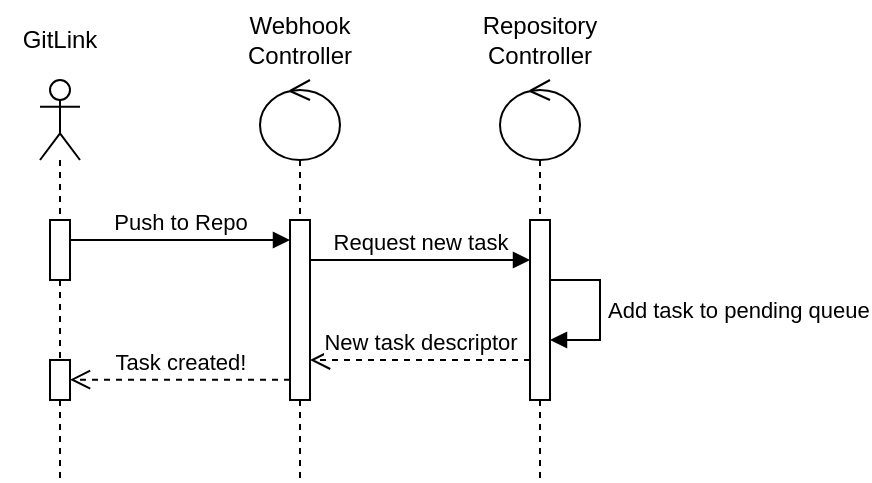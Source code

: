 <mxfile version="24.1.0" type="device" pages="2">
  <diagram name="Webhook" id="Xmom0aQUCWAJ9cqpgr0D">
    <mxGraphModel dx="743" dy="497" grid="1" gridSize="10" guides="1" tooltips="1" connect="1" arrows="1" fold="1" page="1" pageScale="1" pageWidth="1169" pageHeight="827" math="0" shadow="0">
      <root>
        <mxCell id="0" />
        <mxCell id="1" parent="0" />
        <mxCell id="cBbnotDOm9VThtohgtns-4" value="" style="shape=umlLifeline;perimeter=lifelinePerimeter;whiteSpace=wrap;html=1;container=1;dropTarget=0;collapsible=0;recursiveResize=0;outlineConnect=0;portConstraint=eastwest;newEdgeStyle={&quot;curved&quot;:0,&quot;rounded&quot;:0};participant=umlActor;" parent="1" vertex="1">
          <mxGeometry x="130" y="40" width="20" height="200" as="geometry" />
        </mxCell>
        <mxCell id="cBbnotDOm9VThtohgtns-12" value="" style="html=1;points=[[0,0,0,0,5],[0,1,0,0,-5],[1,0,0,0,5],[1,1,0,0,-5]];perimeter=orthogonalPerimeter;outlineConnect=0;targetShapes=umlLifeline;portConstraint=eastwest;newEdgeStyle={&quot;curved&quot;:0,&quot;rounded&quot;:0};" parent="cBbnotDOm9VThtohgtns-4" vertex="1">
          <mxGeometry x="5" y="70" width="10" height="30" as="geometry" />
        </mxCell>
        <mxCell id="cBbnotDOm9VThtohgtns-25" value="" style="html=1;points=[[0,0,0,0,5],[0,1,0,0,-5],[1,0,0,0,5],[1,1,0,0,-5]];perimeter=orthogonalPerimeter;outlineConnect=0;targetShapes=umlLifeline;portConstraint=eastwest;newEdgeStyle={&quot;curved&quot;:0,&quot;rounded&quot;:0};" parent="cBbnotDOm9VThtohgtns-4" vertex="1">
          <mxGeometry x="5" y="140" width="10" height="20" as="geometry" />
        </mxCell>
        <mxCell id="cBbnotDOm9VThtohgtns-5" value="GitLink" style="text;html=1;align=center;verticalAlign=middle;whiteSpace=wrap;rounded=0;" parent="1" vertex="1">
          <mxGeometry x="110" width="60" height="40" as="geometry" />
        </mxCell>
        <mxCell id="cBbnotDOm9VThtohgtns-7" value="" style="shape=umlLifeline;perimeter=lifelinePerimeter;whiteSpace=wrap;html=1;container=1;dropTarget=0;collapsible=0;recursiveResize=0;outlineConnect=0;portConstraint=eastwest;newEdgeStyle={&quot;curved&quot;:0,&quot;rounded&quot;:0};participant=umlControl;" parent="1" vertex="1">
          <mxGeometry x="240" y="40" width="40" height="200" as="geometry" />
        </mxCell>
        <mxCell id="cBbnotDOm9VThtohgtns-13" value="" style="html=1;points=[[0,0,0,0,5],[0,1,0,0,-5],[1,0,0,0,5],[1,1,0,0,-5]];perimeter=orthogonalPerimeter;outlineConnect=0;targetShapes=umlLifeline;portConstraint=eastwest;newEdgeStyle={&quot;curved&quot;:0,&quot;rounded&quot;:0};" parent="cBbnotDOm9VThtohgtns-7" vertex="1">
          <mxGeometry x="15" y="70" width="10" height="90" as="geometry" />
        </mxCell>
        <mxCell id="cBbnotDOm9VThtohgtns-8" value="Webhook Controller" style="text;html=1;align=center;verticalAlign=middle;whiteSpace=wrap;rounded=0;" parent="1" vertex="1">
          <mxGeometry x="230" width="60" height="40" as="geometry" />
        </mxCell>
        <mxCell id="cBbnotDOm9VThtohgtns-15" value="Push to Repo" style="html=1;verticalAlign=bottom;endArrow=block;curved=0;rounded=0;" parent="1" source="cBbnotDOm9VThtohgtns-12" target="cBbnotDOm9VThtohgtns-13" edge="1">
          <mxGeometry width="80" relative="1" as="geometry">
            <mxPoint x="230" y="120" as="sourcePoint" />
            <mxPoint x="250" y="120" as="targetPoint" />
            <Array as="points">
              <mxPoint x="210" y="120" />
            </Array>
          </mxGeometry>
        </mxCell>
        <mxCell id="cBbnotDOm9VThtohgtns-20" value="" style="shape=umlLifeline;perimeter=lifelinePerimeter;whiteSpace=wrap;html=1;container=1;dropTarget=0;collapsible=0;recursiveResize=0;outlineConnect=0;portConstraint=eastwest;newEdgeStyle={&quot;curved&quot;:0,&quot;rounded&quot;:0};participant=umlControl;" parent="1" vertex="1">
          <mxGeometry x="360" y="40" width="40" height="200" as="geometry" />
        </mxCell>
        <mxCell id="cBbnotDOm9VThtohgtns-22" value="" style="html=1;points=[[0,0,0,0,5],[0,1,0,0,-5],[1,0,0,0,5],[1,1,0,0,-5]];perimeter=orthogonalPerimeter;outlineConnect=0;targetShapes=umlLifeline;portConstraint=eastwest;newEdgeStyle={&quot;curved&quot;:0,&quot;rounded&quot;:0};" parent="cBbnotDOm9VThtohgtns-20" vertex="1">
          <mxGeometry x="15" y="70" width="10" height="90" as="geometry" />
        </mxCell>
        <mxCell id="cBbnotDOm9VThtohgtns-28" value="Add task to pending queue" style="html=1;align=left;spacingLeft=2;endArrow=block;rounded=0;edgeStyle=orthogonalEdgeStyle;curved=0;rounded=0;" parent="cBbnotDOm9VThtohgtns-20" source="cBbnotDOm9VThtohgtns-22" target="cBbnotDOm9VThtohgtns-22" edge="1">
          <mxGeometry relative="1" as="geometry">
            <mxPoint x="30" y="140" as="sourcePoint" />
            <Array as="points">
              <mxPoint x="50" y="100" />
              <mxPoint x="50" y="130" />
            </Array>
            <mxPoint x="25.0" y="170.034" as="targetPoint" />
          </mxGeometry>
        </mxCell>
        <mxCell id="cBbnotDOm9VThtohgtns-21" value="Repository Controller" style="text;html=1;align=center;verticalAlign=middle;whiteSpace=wrap;rounded=0;" parent="1" vertex="1">
          <mxGeometry x="350" width="60" height="40" as="geometry" />
        </mxCell>
        <mxCell id="cBbnotDOm9VThtohgtns-23" value="Request new task" style="html=1;verticalAlign=bottom;endArrow=block;curved=0;rounded=0;" parent="1" source="cBbnotDOm9VThtohgtns-13" target="cBbnotDOm9VThtohgtns-22" edge="1">
          <mxGeometry x="0.004" width="80" relative="1" as="geometry">
            <mxPoint x="270" y="130" as="sourcePoint" />
            <mxPoint x="350" y="130" as="targetPoint" />
            <Array as="points">
              <mxPoint x="350" y="130" />
            </Array>
            <mxPoint as="offset" />
          </mxGeometry>
        </mxCell>
        <mxCell id="cBbnotDOm9VThtohgtns-24" value="New task descriptor" style="html=1;verticalAlign=bottom;endArrow=open;dashed=1;endSize=8;curved=0;rounded=0;" parent="1" edge="1">
          <mxGeometry relative="1" as="geometry">
            <mxPoint x="375" y="180" as="sourcePoint" />
            <mxPoint x="265" y="180" as="targetPoint" />
          </mxGeometry>
        </mxCell>
        <mxCell id="cBbnotDOm9VThtohgtns-26" value="Task created!" style="html=1;verticalAlign=bottom;endArrow=open;dashed=1;endSize=8;curved=0;rounded=0;" parent="1" edge="1">
          <mxGeometry relative="1" as="geometry">
            <mxPoint x="255" y="189.86" as="sourcePoint" />
            <mxPoint x="145" y="189.86" as="targetPoint" />
            <Array as="points">
              <mxPoint x="200" y="189.86" />
            </Array>
          </mxGeometry>
        </mxCell>
      </root>
    </mxGraphModel>
  </diagram>
  <diagram id="nnq14rGsuu7l0X4-YH5n" name="Page-2">
    <mxGraphModel dx="425" dy="284" grid="1" gridSize="10" guides="1" tooltips="1" connect="1" arrows="1" fold="1" page="1" pageScale="1" pageWidth="1169" pageHeight="827" math="0" shadow="0">
      <root>
        <mxCell id="0" />
        <mxCell id="1" parent="0" />
        <mxCell id="Qbc8HWABGpsiqOuwfYrg-4" value="" style="edgeStyle=orthogonalEdgeStyle;rounded=0;orthogonalLoop=1;jettySize=auto;html=1;" edge="1" parent="1" source="bFkOc8JnUyofKlXcG-lH-2" target="Qbc8HWABGpsiqOuwfYrg-1">
          <mxGeometry relative="1" as="geometry" />
        </mxCell>
        <mxCell id="bFkOc8JnUyofKlXcG-lH-2" value="Clone repository" style="rounded=1;whiteSpace=wrap;html=1;" vertex="1" parent="1">
          <mxGeometry x="240" y="120" width="120" height="40" as="geometry" />
        </mxCell>
        <mxCell id="Qbc8HWABGpsiqOuwfYrg-5" value="" style="edgeStyle=orthogonalEdgeStyle;rounded=0;orthogonalLoop=1;jettySize=auto;html=1;" edge="1" parent="1" source="Qbc8HWABGpsiqOuwfYrg-1" target="Qbc8HWABGpsiqOuwfYrg-3">
          <mxGeometry relative="1" as="geometry" />
        </mxCell>
        <mxCell id="Qbc8HWABGpsiqOuwfYrg-1" value="Load configuration" style="rounded=1;whiteSpace=wrap;html=1;" vertex="1" parent="1">
          <mxGeometry x="240" y="200" width="120" height="40" as="geometry" />
        </mxCell>
        <mxCell id="Qbc8HWABGpsiqOuwfYrg-14" value="" style="edgeStyle=orthogonalEdgeStyle;rounded=0;orthogonalLoop=1;jettySize=auto;html=1;" edge="1" parent="1" source="Qbc8HWABGpsiqOuwfYrg-2" target="Qbc8HWABGpsiqOuwfYrg-6">
          <mxGeometry relative="1" as="geometry" />
        </mxCell>
        <mxCell id="Qbc8HWABGpsiqOuwfYrg-2" value="Notify user" style="rounded=1;whiteSpace=wrap;html=1;" vertex="1" parent="1">
          <mxGeometry x="440" y="280" width="120" height="40" as="geometry" />
        </mxCell>
        <mxCell id="Qbc8HWABGpsiqOuwfYrg-9" value="" style="edgeStyle=orthogonalEdgeStyle;rounded=0;orthogonalLoop=1;jettySize=auto;html=1;" edge="1" parent="1" source="Qbc8HWABGpsiqOuwfYrg-3" target="Qbc8HWABGpsiqOuwfYrg-8">
          <mxGeometry relative="1" as="geometry" />
        </mxCell>
        <mxCell id="Qbc8HWABGpsiqOuwfYrg-13" value="N" style="edgeStyle=orthogonalEdgeStyle;rounded=0;orthogonalLoop=1;jettySize=auto;html=1;" edge="1" parent="1" source="Qbc8HWABGpsiqOuwfYrg-3" target="Qbc8HWABGpsiqOuwfYrg-2">
          <mxGeometry relative="1" as="geometry">
            <Array as="points">
              <mxPoint x="410" y="300" />
              <mxPoint x="410" y="300" />
            </Array>
          </mxGeometry>
        </mxCell>
        <mxCell id="Qbc8HWABGpsiqOuwfYrg-3" value="Has Configuration?" style="rhombus;whiteSpace=wrap;html=1;" vertex="1" parent="1">
          <mxGeometry x="200" y="280" width="200" height="40" as="geometry" />
        </mxCell>
        <mxCell id="Qbc8HWABGpsiqOuwfYrg-6" value="Exit" style="rounded=1;whiteSpace=wrap;html=1;arcSize=50;" vertex="1" parent="1">
          <mxGeometry x="440" y="360" width="120" height="40" as="geometry" />
        </mxCell>
        <mxCell id="Qbc8HWABGpsiqOuwfYrg-12" value="N" style="edgeStyle=orthogonalEdgeStyle;rounded=0;orthogonalLoop=1;jettySize=auto;html=1;" edge="1" parent="1" source="Qbc8HWABGpsiqOuwfYrg-8" target="Qbc8HWABGpsiqOuwfYrg-11">
          <mxGeometry relative="1" as="geometry" />
        </mxCell>
        <mxCell id="Qbc8HWABGpsiqOuwfYrg-16" style="edgeStyle=orthogonalEdgeStyle;rounded=0;orthogonalLoop=1;jettySize=auto;html=1;" edge="1" parent="1" source="Qbc8HWABGpsiqOuwfYrg-8" target="Qbc8HWABGpsiqOuwfYrg-17">
          <mxGeometry relative="1" as="geometry">
            <mxPoint x="300.0" y="440" as="targetPoint" />
          </mxGeometry>
        </mxCell>
        <mxCell id="Qbc8HWABGpsiqOuwfYrg-8" value="Is desired branch?" style="rhombus;whiteSpace=wrap;html=1;" vertex="1" parent="1">
          <mxGeometry x="200" y="360" width="200" height="40" as="geometry" />
        </mxCell>
        <mxCell id="Qbc8HWABGpsiqOuwfYrg-11" value="Quit Silently" style="rounded=1;whiteSpace=wrap;html=1;arcSize=50;" vertex="1" parent="1">
          <mxGeometry x="40" y="360" width="120" height="40" as="geometry" />
        </mxCell>
        <mxCell id="Qbc8HWABGpsiqOuwfYrg-21" value="" style="edgeStyle=orthogonalEdgeStyle;rounded=0;orthogonalLoop=1;jettySize=auto;html=1;" edge="1" parent="1" source="Qbc8HWABGpsiqOuwfYrg-17" target="Qbc8HWABGpsiqOuwfYrg-18">
          <mxGeometry relative="1" as="geometry" />
        </mxCell>
        <mxCell id="Qbc8HWABGpsiqOuwfYrg-17" value="Checkout branch" style="rounded=1;whiteSpace=wrap;html=1;" vertex="1" parent="1">
          <mxGeometry x="240" y="440" width="120" height="40" as="geometry" />
        </mxCell>
        <mxCell id="Qbc8HWABGpsiqOuwfYrg-20" value="" style="edgeStyle=orthogonalEdgeStyle;rounded=0;orthogonalLoop=1;jettySize=auto;html=1;" edge="1" parent="1" source="Qbc8HWABGpsiqOuwfYrg-18" target="Qbc8HWABGpsiqOuwfYrg-19">
          <mxGeometry relative="1" as="geometry" />
        </mxCell>
        <mxCell id="Qbc8HWABGpsiqOuwfYrg-18" value="Build Graph" style="rounded=1;whiteSpace=wrap;html=1;" vertex="1" parent="1">
          <mxGeometry x="240" y="520" width="120" height="40" as="geometry" />
        </mxCell>
        <mxCell id="Qbc8HWABGpsiqOuwfYrg-26" value="" style="edgeStyle=orthogonalEdgeStyle;rounded=0;orthogonalLoop=1;jettySize=auto;html=1;" edge="1" parent="1" source="Qbc8HWABGpsiqOuwfYrg-19" target="Qbc8HWABGpsiqOuwfYrg-25">
          <mxGeometry relative="1" as="geometry" />
        </mxCell>
        <mxCell id="Qbc8HWABGpsiqOuwfYrg-19" value="Scan Bugs" style="rounded=1;whiteSpace=wrap;html=1;" vertex="1" parent="1">
          <mxGeometry x="240" y="600" width="120" height="40" as="geometry" />
        </mxCell>
        <mxCell id="Qbc8HWABGpsiqOuwfYrg-24" value="" style="edgeStyle=orthogonalEdgeStyle;rounded=0;orthogonalLoop=1;jettySize=auto;html=1;" edge="1" parent="1" source="Qbc8HWABGpsiqOuwfYrg-23" target="bFkOc8JnUyofKlXcG-lH-2">
          <mxGeometry relative="1" as="geometry" />
        </mxCell>
        <mxCell id="Qbc8HWABGpsiqOuwfYrg-23" value="Initialize Folder" style="rounded=1;whiteSpace=wrap;html=1;" vertex="1" parent="1">
          <mxGeometry x="240" y="40" width="120" height="40" as="geometry" />
        </mxCell>
        <mxCell id="Qbc8HWABGpsiqOuwfYrg-33" value="" style="edgeStyle=orthogonalEdgeStyle;rounded=0;orthogonalLoop=1;jettySize=auto;html=1;" edge="1" parent="1" source="Qbc8HWABGpsiqOuwfYrg-25" target="Qbc8HWABGpsiqOuwfYrg-31">
          <mxGeometry relative="1" as="geometry" />
        </mxCell>
        <mxCell id="Qbc8HWABGpsiqOuwfYrg-25" value="Generate Report" style="rounded=1;whiteSpace=wrap;html=1;" vertex="1" parent="1">
          <mxGeometry x="240" y="680" width="120" height="40" as="geometry" />
        </mxCell>
        <mxCell id="Qbc8HWABGpsiqOuwfYrg-29" value="Exception" style="edgeStyle=orthogonalEdgeStyle;rounded=0;orthogonalLoop=1;jettySize=auto;html=1;" edge="1" parent="1" source="Qbc8HWABGpsiqOuwfYrg-27" target="Qbc8HWABGpsiqOuwfYrg-28">
          <mxGeometry relative="1" as="geometry" />
        </mxCell>
        <mxCell id="Qbc8HWABGpsiqOuwfYrg-27" value="" style="rounded=0;whiteSpace=wrap;html=1;fillColor=none;dashed=1;" vertex="1" parent="1">
          <mxGeometry x="200" y="500" width="200" height="160" as="geometry" />
        </mxCell>
        <mxCell id="Qbc8HWABGpsiqOuwfYrg-32" style="edgeStyle=orthogonalEdgeStyle;rounded=0;orthogonalLoop=1;jettySize=auto;html=1;" edge="1" parent="1" source="Qbc8HWABGpsiqOuwfYrg-28" target="Qbc8HWABGpsiqOuwfYrg-31">
          <mxGeometry relative="1" as="geometry">
            <mxPoint x="320" y="750" as="targetPoint" />
            <Array as="points">
              <mxPoint x="540" y="740" />
              <mxPoint x="300" y="740" />
            </Array>
          </mxGeometry>
        </mxCell>
        <mxCell id="Qbc8HWABGpsiqOuwfYrg-28" value="Exception Report" style="rounded=1;whiteSpace=wrap;html=1;" vertex="1" parent="1">
          <mxGeometry x="480" y="560" width="120" height="40" as="geometry" />
        </mxCell>
        <mxCell id="Qbc8HWABGpsiqOuwfYrg-35" value="" style="edgeStyle=orthogonalEdgeStyle;rounded=0;orthogonalLoop=1;jettySize=auto;html=1;" edge="1" parent="1" source="Qbc8HWABGpsiqOuwfYrg-31" target="Qbc8HWABGpsiqOuwfYrg-37">
          <mxGeometry relative="1" as="geometry">
            <mxPoint x="300" y="840" as="targetPoint" />
          </mxGeometry>
        </mxCell>
        <mxCell id="Qbc8HWABGpsiqOuwfYrg-31" value="Delete Folder" style="rounded=1;whiteSpace=wrap;html=1;" vertex="1" parent="1">
          <mxGeometry x="240" y="760" width="120" height="40" as="geometry" />
        </mxCell>
        <mxCell id="Qbc8HWABGpsiqOuwfYrg-36" value="Exit" style="rounded=1;whiteSpace=wrap;html=1;arcSize=50;" vertex="1" parent="1">
          <mxGeometry x="240" y="920" width="120" height="37" as="geometry" />
        </mxCell>
        <mxCell id="Qbc8HWABGpsiqOuwfYrg-38" value="" style="edgeStyle=orthogonalEdgeStyle;rounded=0;orthogonalLoop=1;jettySize=auto;html=1;" edge="1" parent="1" source="Qbc8HWABGpsiqOuwfYrg-37" target="Qbc8HWABGpsiqOuwfYrg-36">
          <mxGeometry relative="1" as="geometry" />
        </mxCell>
        <mxCell id="Qbc8HWABGpsiqOuwfYrg-37" value="Notify User" style="rounded=1;whiteSpace=wrap;html=1;" vertex="1" parent="1">
          <mxGeometry x="240" y="840" width="120" height="40" as="geometry" />
        </mxCell>
      </root>
    </mxGraphModel>
  </diagram>
</mxfile>
